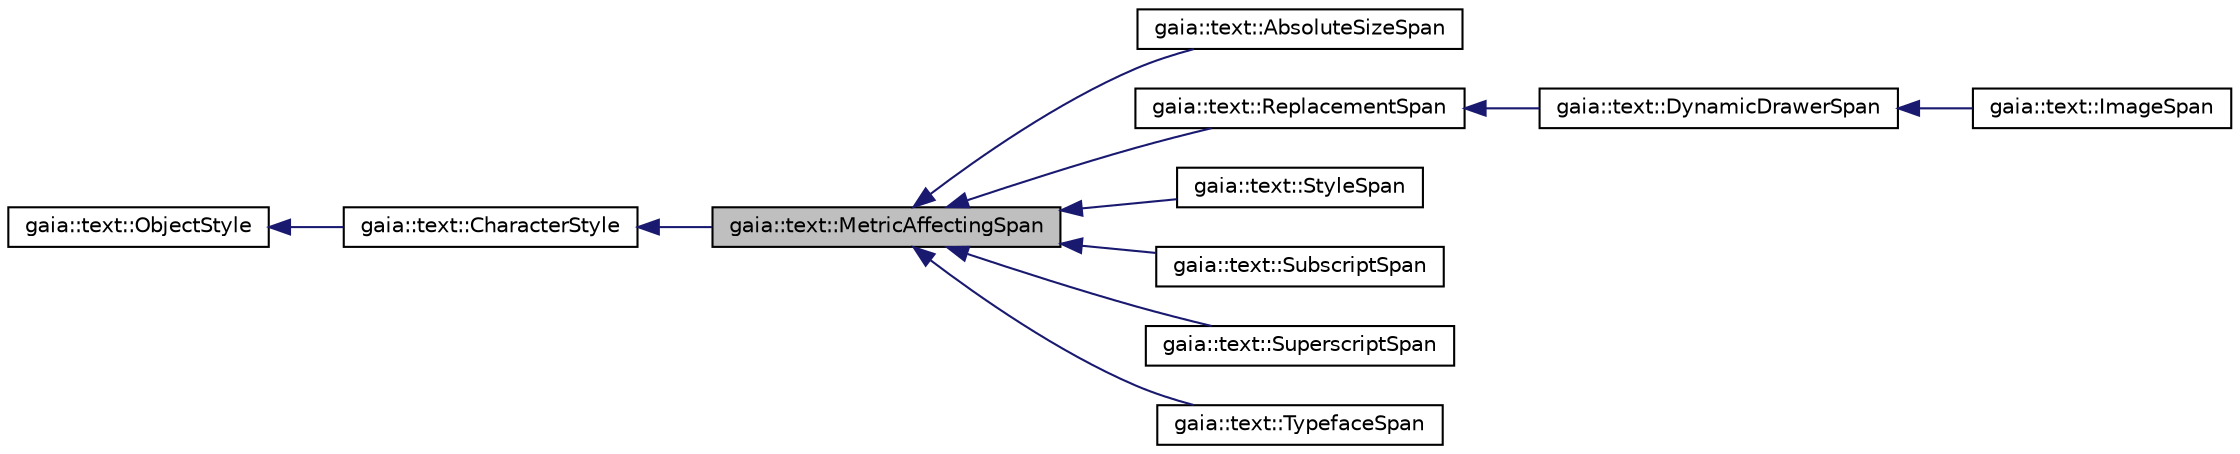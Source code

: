 digraph G
{
  edge [fontname="Helvetica",fontsize="10",labelfontname="Helvetica",labelfontsize="10"];
  node [fontname="Helvetica",fontsize="10",shape=record];
  rankdir=LR;
  Node1 [label="gaia::text::MetricAffectingSpan",height=0.2,width=0.4,color="black", fillcolor="grey75", style="filled" fontcolor="black"];
  Node2 -> Node1 [dir=back,color="midnightblue",fontsize="10",style="solid",fontname="Helvetica"];
  Node2 [label="gaia::text::CharacterStyle",height=0.2,width=0.4,color="black", fillcolor="white", style="filled",URL="$d9/d29/classgaia_1_1text_1_1_character_style.html",tooltip="The classes that affect character-level text formatting extend this class."];
  Node3 -> Node2 [dir=back,color="midnightblue",fontsize="10",style="solid",fontname="Helvetica"];
  Node3 [label="gaia::text::ObjectStyle",height=0.2,width=0.4,color="black", fillcolor="white", style="filled",URL="$d7/d55/classgaia_1_1text_1_1_object_style.html",tooltip="ObjectStyle is interface for spannable class."];
  Node1 -> Node4 [dir=back,color="midnightblue",fontsize="10",style="solid",fontname="Helvetica"];
  Node4 [label="gaia::text::AbsoluteSizeSpan",height=0.2,width=0.4,color="black", fillcolor="white", style="filled",URL="$d8/dd1/classgaia_1_1text_1_1_absolute_size_span.html",tooltip="Describes a style in a span."];
  Node1 -> Node5 [dir=back,color="midnightblue",fontsize="10",style="solid",fontname="Helvetica"];
  Node5 [label="gaia::text::ReplacementSpan",height=0.2,width=0.4,color="black", fillcolor="white", style="filled",URL="$da/d2b/classgaia_1_1text_1_1_replacement_span.html"];
  Node5 -> Node6 [dir=back,color="midnightblue",fontsize="10",style="solid",fontname="Helvetica"];
  Node6 [label="gaia::text::DynamicDrawerSpan",height=0.2,width=0.4,color="black", fillcolor="white", style="filled",URL="$de/d02/classgaia_1_1text_1_1_dynamic_drawer_span.html"];
  Node6 -> Node7 [dir=back,color="midnightblue",fontsize="10",style="solid",fontname="Helvetica"];
  Node7 [label="gaia::text::ImageSpan",height=0.2,width=0.4,color="black", fillcolor="white", style="filled",URL="$d2/d21/classgaia_1_1text_1_1_image_span.html"];
  Node1 -> Node8 [dir=back,color="midnightblue",fontsize="10",style="solid",fontname="Helvetica"];
  Node8 [label="gaia::text::StyleSpan",height=0.2,width=0.4,color="black", fillcolor="white", style="filled",URL="$d7/d38/classgaia_1_1text_1_1_style_span.html",tooltip="Describes a style in a span."];
  Node1 -> Node9 [dir=back,color="midnightblue",fontsize="10",style="solid",fontname="Helvetica"];
  Node9 [label="gaia::text::SubscriptSpan",height=0.2,width=0.4,color="black", fillcolor="white", style="filled",URL="$d8/da6/classgaia_1_1text_1_1_subscript_span.html",tooltip="Describes a subscript style in a span."];
  Node1 -> Node10 [dir=back,color="midnightblue",fontsize="10",style="solid",fontname="Helvetica"];
  Node10 [label="gaia::text::SuperscriptSpan",height=0.2,width=0.4,color="black", fillcolor="white", style="filled",URL="$d4/d36/classgaia_1_1text_1_1_superscript_span.html",tooltip="Describes a superscript style in a span."];
  Node1 -> Node11 [dir=back,color="midnightblue",fontsize="10",style="solid",fontname="Helvetica"];
  Node11 [label="gaia::text::TypefaceSpan",height=0.2,width=0.4,color="black", fillcolor="white", style="filled",URL="$de/d21/classgaia_1_1text_1_1_typeface_span.html",tooltip="Describes a typeface in a span."];
}
